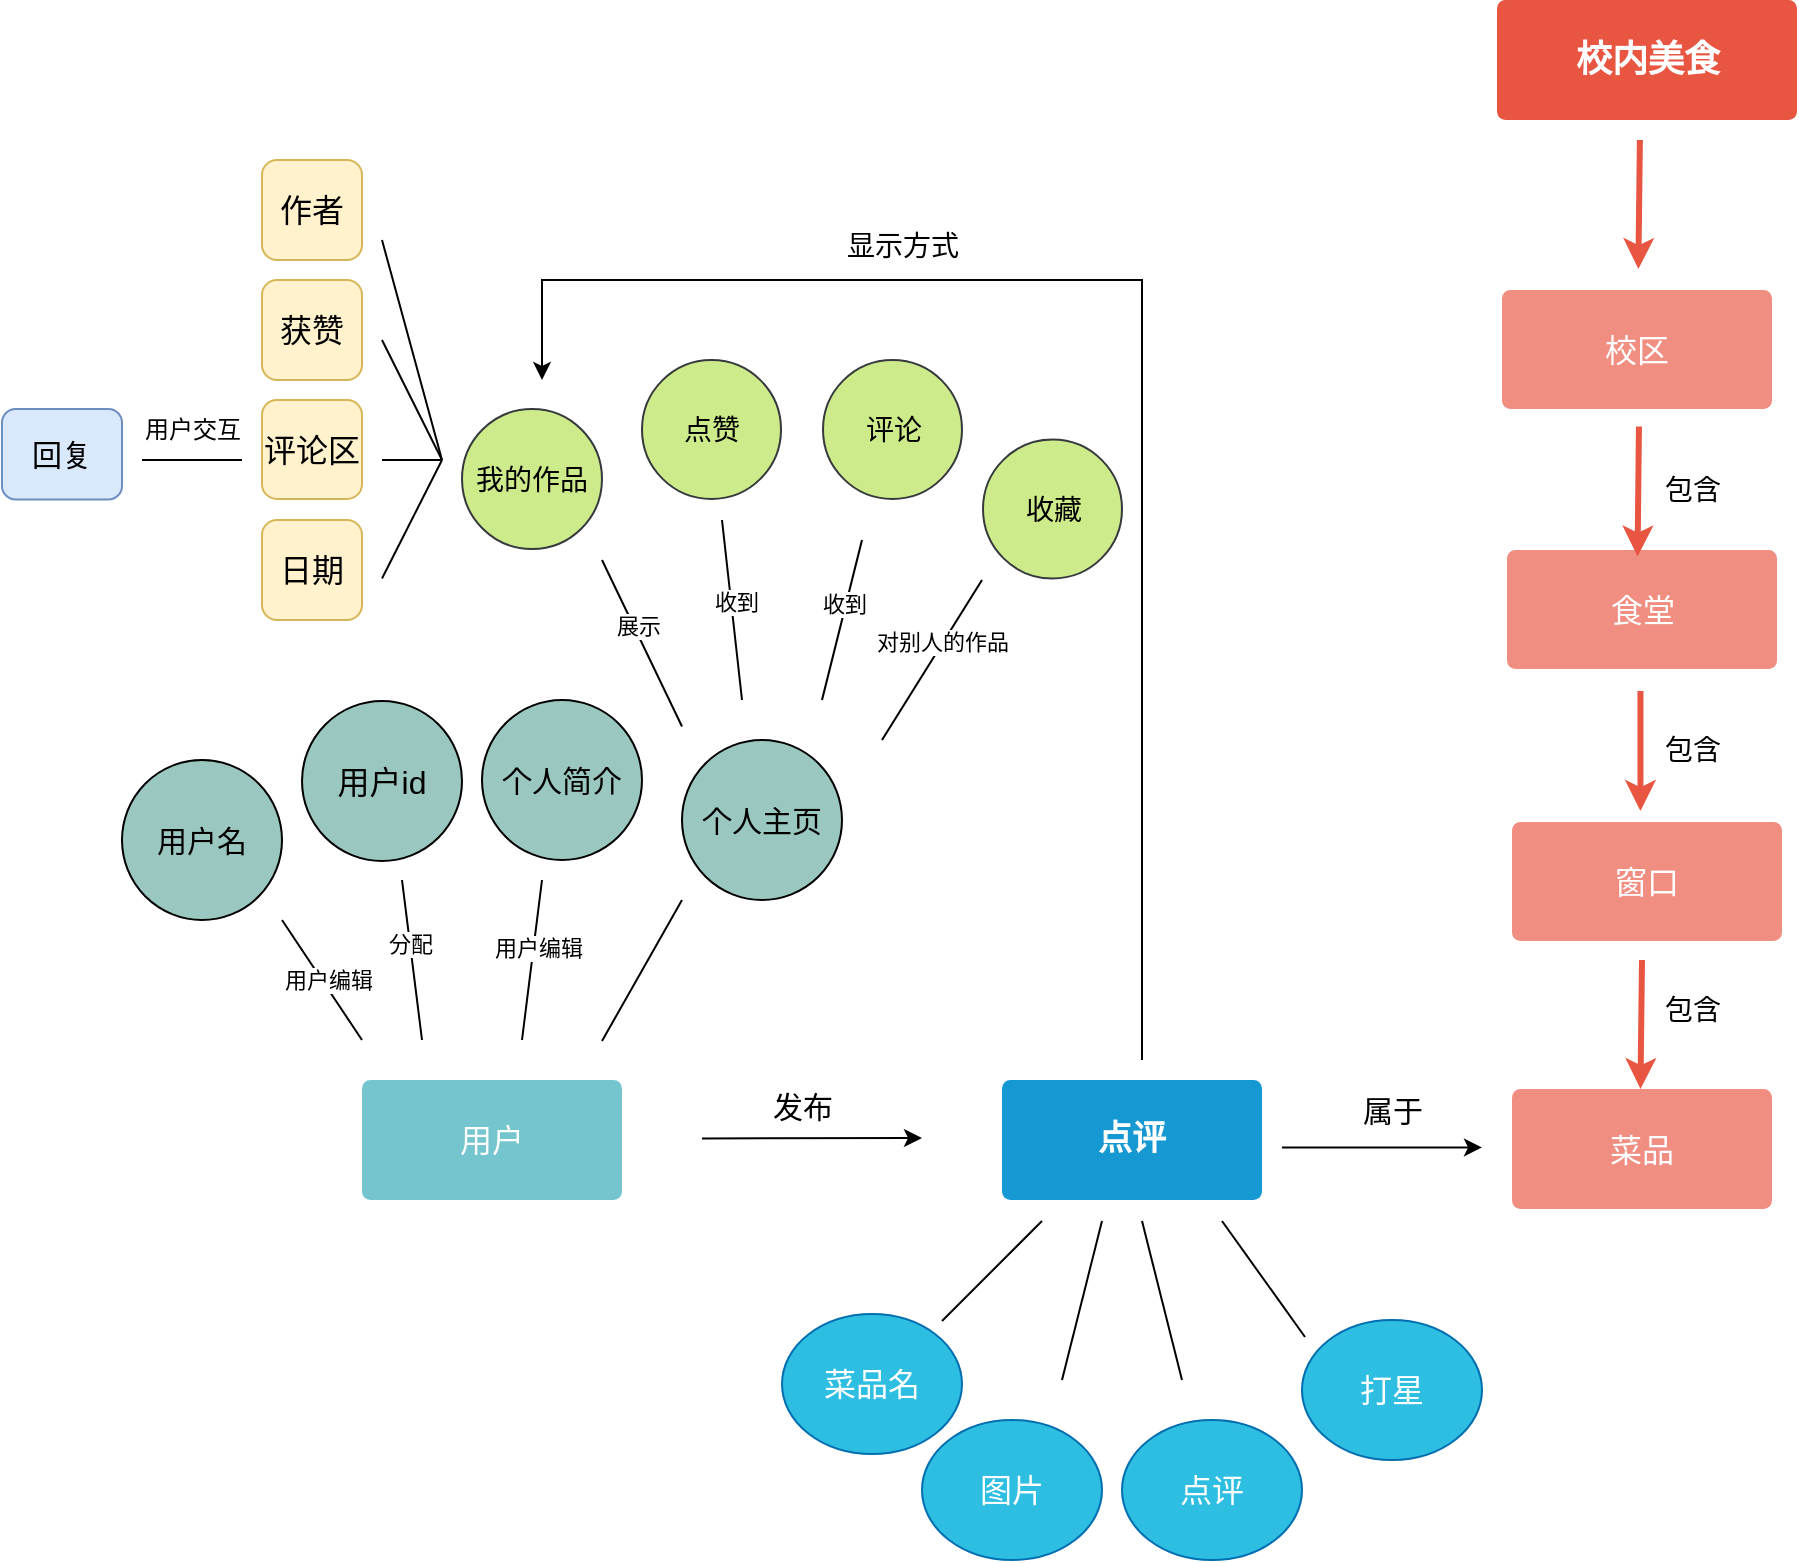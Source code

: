 <mxfile version="24.8.6">
  <diagram id="6a731a19-8d31-9384-78a2-239565b7b9f0" name="Page-1">
    <mxGraphModel dx="2751" dy="942" grid="1" gridSize="10" guides="1" tooltips="1" connect="1" arrows="1" fold="1" page="1" pageScale="1" pageWidth="1169" pageHeight="827" background="none" math="0" shadow="0">
      <root>
        <mxCell id="0" />
        <mxCell id="1" parent="0" />
        <mxCell id="1750" value="" style="edgeStyle=none;rounded=1;jumpStyle=none;html=1;shadow=0;labelBackgroundColor=none;startArrow=none;startFill=0;jettySize=auto;orthogonalLoop=1;strokeColor=#E85642;strokeWidth=3;fontFamily=Helvetica;fontSize=14;fontColor=#FFFFFF;spacing=5;fontStyle=1;fillColor=#b0e3e6;" parent="1" edge="1">
          <mxGeometry relative="1" as="geometry">
            <mxPoint x="290" y="580" as="sourcePoint" />
            <mxPoint x="289.23" y="644.5" as="targetPoint" />
            <Array as="points" />
          </mxGeometry>
        </mxCell>
        <mxCell id="1753" value="&lt;font style=&quot;font-size: 18px;&quot;&gt;校内美食&lt;/font&gt;" style="rounded=1;whiteSpace=wrap;html=1;shadow=0;labelBackgroundColor=none;strokeColor=none;strokeWidth=3;fillColor=#e85642;fontFamily=Helvetica;fontSize=14;fontColor=#FFFFFF;align=center;spacing=5;fontStyle=1;arcSize=7;perimeterSpacing=2;" parent="1" vertex="1">
          <mxGeometry x="217.5" y="100" width="150" height="60" as="geometry" />
        </mxCell>
        <mxCell id="1756" value="&lt;font style=&quot;font-size: 16px;&quot;&gt;菜品&lt;/font&gt;" style="rounded=1;whiteSpace=wrap;html=1;shadow=0;labelBackgroundColor=none;strokeColor=none;strokeWidth=3;fillColor=#f08e81;fontFamily=Helvetica;fontSize=14;fontColor=#FFFFFF;align=center;spacing=5;fontStyle=0;arcSize=7;perimeterSpacing=2;" parent="1" vertex="1">
          <mxGeometry x="225" y="644.5" width="130" height="60" as="geometry" />
        </mxCell>
        <mxCell id="1760" value="&lt;font style=&quot;font-size: 17px;&quot;&gt;点评&lt;/font&gt;" style="rounded=1;whiteSpace=wrap;html=1;shadow=0;labelBackgroundColor=none;strokeColor=none;strokeWidth=3;fillColor=#1699d3;fontFamily=Helvetica;fontSize=14;fontColor=#FFFFFF;align=center;spacing=5;fontStyle=1;arcSize=7;perimeterSpacing=2;" parent="1" vertex="1">
          <mxGeometry x="-30" y="640" width="130" height="60" as="geometry" />
        </mxCell>
        <mxCell id="3EGEGjM4T-hzFkaTamQp-1779" value="&lt;font style=&quot;font-size: 16px;&quot;&gt;窗口&lt;/font&gt;" style="rounded=1;whiteSpace=wrap;html=1;shadow=0;labelBackgroundColor=none;strokeColor=none;strokeWidth=3;fillColor=#f08e81;fontFamily=Helvetica;fontSize=14;fontColor=#FFFFFF;align=center;spacing=5;fontStyle=0;arcSize=7;perimeterSpacing=2;" vertex="1" parent="1">
          <mxGeometry x="225" y="511" width="135" height="59.5" as="geometry" />
        </mxCell>
        <mxCell id="3EGEGjM4T-hzFkaTamQp-1782" value="" style="edgeStyle=none;rounded=1;jumpStyle=none;html=1;shadow=0;labelBackgroundColor=none;startArrow=none;startFill=0;jettySize=auto;orthogonalLoop=1;strokeColor=#E85642;strokeWidth=3;fontFamily=Helvetica;fontSize=14;fontColor=#FFFFFF;spacing=5;fontStyle=1;fillColor=#b0e3e6;" edge="1" parent="1">
          <mxGeometry relative="1" as="geometry">
            <mxPoint x="289.23" y="445.5" as="sourcePoint" />
            <mxPoint x="289.23" y="505.5" as="targetPoint" />
          </mxGeometry>
        </mxCell>
        <mxCell id="3EGEGjM4T-hzFkaTamQp-1795" value="" style="endArrow=none;html=1;rounded=0;" edge="1" parent="1">
          <mxGeometry width="50" height="50" relative="1" as="geometry">
            <mxPoint x="-60" y="760.5" as="sourcePoint" />
            <mxPoint x="-10" y="710.5" as="targetPoint" />
          </mxGeometry>
        </mxCell>
        <mxCell id="3EGEGjM4T-hzFkaTamQp-1796" value="" style="endArrow=none;html=1;rounded=0;" edge="1" parent="1">
          <mxGeometry width="50" height="50" relative="1" as="geometry">
            <mxPoint y="790" as="sourcePoint" />
            <mxPoint x="20" y="710.5" as="targetPoint" />
          </mxGeometry>
        </mxCell>
        <mxCell id="3EGEGjM4T-hzFkaTamQp-1797" value="" style="endArrow=none;html=1;rounded=0;" edge="1" parent="1">
          <mxGeometry width="50" height="50" relative="1" as="geometry">
            <mxPoint x="60" y="790" as="sourcePoint" />
            <mxPoint x="40" y="710.5" as="targetPoint" />
          </mxGeometry>
        </mxCell>
        <mxCell id="3EGEGjM4T-hzFkaTamQp-1798" value="" style="endArrow=none;html=1;rounded=0;entryX=0.75;entryY=1;entryDx=0;entryDy=0;" edge="1" parent="1">
          <mxGeometry width="50" height="50" relative="1" as="geometry">
            <mxPoint x="121.5" y="768.5" as="sourcePoint" />
            <mxPoint x="80.0" y="710.5" as="targetPoint" />
          </mxGeometry>
        </mxCell>
        <mxCell id="3EGEGjM4T-hzFkaTamQp-1799" value="&lt;font style=&quot;font-size: 16px;&quot;&gt;菜品名&lt;/font&gt;" style="ellipse;whiteSpace=wrap;html=1;fillColor=#2DBEE2;strokeColor=#006EAF;fontColor=#ffffff;" vertex="1" parent="1">
          <mxGeometry x="-140" y="757" width="90" height="70" as="geometry" />
        </mxCell>
        <mxCell id="3EGEGjM4T-hzFkaTamQp-1800" value="&lt;span style=&quot;font-size: 16px;&quot;&gt;图片&lt;/span&gt;" style="ellipse;whiteSpace=wrap;html=1;fillColor=#2DBEE2;strokeColor=#006EAF;fontColor=#ffffff;" vertex="1" parent="1">
          <mxGeometry x="-70" y="810" width="90" height="70" as="geometry" />
        </mxCell>
        <mxCell id="3EGEGjM4T-hzFkaTamQp-1801" value="&lt;span style=&quot;font-size: 16px;&quot;&gt;点评&lt;/span&gt;" style="ellipse;whiteSpace=wrap;html=1;fillColor=#2DBEE2;strokeColor=#006EAF;fontColor=#ffffff;" vertex="1" parent="1">
          <mxGeometry x="30" y="810" width="90" height="70" as="geometry" />
        </mxCell>
        <mxCell id="3EGEGjM4T-hzFkaTamQp-1802" value="&lt;span style=&quot;font-size: 16px;&quot;&gt;打星&lt;/span&gt;" style="ellipse;whiteSpace=wrap;html=1;fillColor=#2DBEE2;strokeColor=#006EAF;fontColor=#ffffff;" vertex="1" parent="1">
          <mxGeometry x="120" y="760" width="90" height="70" as="geometry" />
        </mxCell>
        <mxCell id="3EGEGjM4T-hzFkaTamQp-1803" value="&lt;font style=&quot;font-size: 16px;&quot;&gt;用户&lt;/font&gt;" style="rounded=1;whiteSpace=wrap;html=1;shadow=0;labelBackgroundColor=none;strokeColor=none;strokeWidth=3;fillColor=#75C5CE;fontFamily=Helvetica;fontSize=14;fontColor=#FFFFFF;align=center;spacing=5;fontStyle=0;arcSize=7;perimeterSpacing=2;" vertex="1" parent="1">
          <mxGeometry x="-350" y="640" width="130" height="60" as="geometry" />
        </mxCell>
        <mxCell id="3EGEGjM4T-hzFkaTamQp-1804" value="" style="endArrow=none;html=1;rounded=0;" edge="1" parent="1">
          <mxGeometry width="50" height="50" relative="1" as="geometry">
            <mxPoint x="-230" y="620.5" as="sourcePoint" />
            <mxPoint x="-190" y="550" as="targetPoint" />
          </mxGeometry>
        </mxCell>
        <mxCell id="3EGEGjM4T-hzFkaTamQp-1805" value="" style="endArrow=none;html=1;rounded=0;" edge="1" parent="1">
          <mxGeometry width="50" height="50" relative="1" as="geometry">
            <mxPoint x="-270" y="620" as="sourcePoint" />
            <mxPoint x="-260" y="540" as="targetPoint" />
          </mxGeometry>
        </mxCell>
        <mxCell id="3EGEGjM4T-hzFkaTamQp-1877" value="用户编辑" style="edgeLabel;html=1;align=center;verticalAlign=middle;resizable=0;points=[];" vertex="1" connectable="0" parent="3EGEGjM4T-hzFkaTamQp-1805">
          <mxGeometry x="0.196" y="-2" relative="1" as="geometry">
            <mxPoint y="1" as="offset" />
          </mxGeometry>
        </mxCell>
        <mxCell id="3EGEGjM4T-hzFkaTamQp-1806" value="" style="endArrow=none;html=1;rounded=0;" edge="1" parent="1">
          <mxGeometry width="50" height="50" relative="1" as="geometry">
            <mxPoint x="-320" y="620" as="sourcePoint" />
            <mxPoint x="-330" y="540" as="targetPoint" />
          </mxGeometry>
        </mxCell>
        <mxCell id="3EGEGjM4T-hzFkaTamQp-1874" value="分配" style="edgeLabel;html=1;align=center;verticalAlign=middle;resizable=0;points=[];" vertex="1" connectable="0" parent="3EGEGjM4T-hzFkaTamQp-1806">
          <mxGeometry x="0.189" relative="1" as="geometry">
            <mxPoint y="-1" as="offset" />
          </mxGeometry>
        </mxCell>
        <mxCell id="3EGEGjM4T-hzFkaTamQp-1807" value="" style="endArrow=none;html=1;rounded=0;" edge="1" parent="1">
          <mxGeometry width="50" height="50" relative="1" as="geometry">
            <mxPoint x="-350" y="620" as="sourcePoint" />
            <mxPoint x="-390" y="560" as="targetPoint" />
          </mxGeometry>
        </mxCell>
        <mxCell id="3EGEGjM4T-hzFkaTamQp-1878" value="用户编辑" style="edgeLabel;html=1;align=center;verticalAlign=middle;resizable=0;points=[];" vertex="1" connectable="0" parent="3EGEGjM4T-hzFkaTamQp-1807">
          <mxGeometry x="-0.011" y="-3" relative="1" as="geometry">
            <mxPoint y="1" as="offset" />
          </mxGeometry>
        </mxCell>
        <mxCell id="3EGEGjM4T-hzFkaTamQp-1808" value="&lt;font style=&quot;font-size: 15px;&quot;&gt;用户名&lt;/font&gt;" style="ellipse;whiteSpace=wrap;html=1;fillColor=#9AC7BF;" vertex="1" parent="1">
          <mxGeometry x="-470" y="480" width="80" height="80" as="geometry" />
        </mxCell>
        <mxCell id="3EGEGjM4T-hzFkaTamQp-1809" value="&lt;font style=&quot;font-size: 16px;&quot;&gt;用户id&lt;/font&gt;" style="ellipse;whiteSpace=wrap;html=1;fillColor=#9AC7BF;" vertex="1" parent="1">
          <mxGeometry x="-380" y="450.5" width="80" height="80" as="geometry" />
        </mxCell>
        <mxCell id="3EGEGjM4T-hzFkaTamQp-1810" value="&lt;span style=&quot;font-size: 15px;&quot;&gt;个人简介&lt;/span&gt;" style="ellipse;whiteSpace=wrap;html=1;fillColor=#9AC7BF;" vertex="1" parent="1">
          <mxGeometry x="-290" y="450" width="80" height="80" as="geometry" />
        </mxCell>
        <mxCell id="3EGEGjM4T-hzFkaTamQp-1811" value="&lt;span style=&quot;font-size: 15px;&quot;&gt;个人主页&lt;/span&gt;" style="ellipse;whiteSpace=wrap;html=1;fillColor=#9AC7BF;" vertex="1" parent="1">
          <mxGeometry x="-190" y="470" width="80" height="80" as="geometry" />
        </mxCell>
        <mxCell id="3EGEGjM4T-hzFkaTamQp-1812" value="" style="endArrow=none;html=1;rounded=0;" edge="1" parent="1">
          <mxGeometry width="50" height="50" relative="1" as="geometry">
            <mxPoint x="-190" y="463.25" as="sourcePoint" />
            <mxPoint x="-230" y="380" as="targetPoint" />
          </mxGeometry>
        </mxCell>
        <mxCell id="3EGEGjM4T-hzFkaTamQp-1872" value="展示" style="edgeLabel;html=1;align=center;verticalAlign=middle;resizable=0;points=[];" vertex="1" connectable="0" parent="3EGEGjM4T-hzFkaTamQp-1812">
          <mxGeometry x="0.207" y="-1" relative="1" as="geometry">
            <mxPoint x="1" as="offset" />
          </mxGeometry>
        </mxCell>
        <mxCell id="3EGEGjM4T-hzFkaTamQp-1817" value="" style="endArrow=none;html=1;rounded=0;" edge="1" parent="1">
          <mxGeometry width="50" height="50" relative="1" as="geometry">
            <mxPoint x="-160" y="450" as="sourcePoint" />
            <mxPoint x="-170" y="360" as="targetPoint" />
          </mxGeometry>
        </mxCell>
        <mxCell id="3EGEGjM4T-hzFkaTamQp-1870" value="收到" style="edgeLabel;html=1;align=center;verticalAlign=middle;resizable=0;points=[];" vertex="1" connectable="0" parent="3EGEGjM4T-hzFkaTamQp-1817">
          <mxGeometry x="0.114" y="-2" relative="1" as="geometry">
            <mxPoint y="1" as="offset" />
          </mxGeometry>
        </mxCell>
        <mxCell id="3EGEGjM4T-hzFkaTamQp-1818" value="" style="endArrow=none;html=1;rounded=0;" edge="1" parent="1">
          <mxGeometry width="50" height="50" relative="1" as="geometry">
            <mxPoint x="-120" y="450" as="sourcePoint" />
            <mxPoint x="-100" y="370" as="targetPoint" />
          </mxGeometry>
        </mxCell>
        <mxCell id="3EGEGjM4T-hzFkaTamQp-1871" value="收到" style="edgeLabel;html=1;align=center;verticalAlign=middle;resizable=0;points=[];" vertex="1" connectable="0" parent="3EGEGjM4T-hzFkaTamQp-1818">
          <mxGeometry x="0.161" y="1" relative="1" as="geometry">
            <mxPoint y="-1" as="offset" />
          </mxGeometry>
        </mxCell>
        <mxCell id="3EGEGjM4T-hzFkaTamQp-1819" value="" style="endArrow=none;html=1;rounded=0;" edge="1" parent="1">
          <mxGeometry width="50" height="50" relative="1" as="geometry">
            <mxPoint x="-90" y="470" as="sourcePoint" />
            <mxPoint x="-40" y="390" as="targetPoint" />
          </mxGeometry>
        </mxCell>
        <mxCell id="3EGEGjM4T-hzFkaTamQp-1873" value="对别人的作品" style="edgeLabel;html=1;align=center;verticalAlign=middle;resizable=0;points=[];" vertex="1" connectable="0" parent="3EGEGjM4T-hzFkaTamQp-1819">
          <mxGeometry x="0.206" relative="1" as="geometry">
            <mxPoint y="-1" as="offset" />
          </mxGeometry>
        </mxCell>
        <mxCell id="3EGEGjM4T-hzFkaTamQp-1820" value="&lt;font style=&quot;font-size: 14px;&quot;&gt;点赞&lt;/font&gt;" style="ellipse;whiteSpace=wrap;html=1;aspect=fixed;fillColor=#cdeb8b;strokeColor=#36393d;" vertex="1" parent="1">
          <mxGeometry x="-210" y="280" width="69.5" height="69.5" as="geometry" />
        </mxCell>
        <mxCell id="3EGEGjM4T-hzFkaTamQp-1821" value="&lt;font style=&quot;font-size: 14px;&quot;&gt;收藏&lt;/font&gt;" style="ellipse;whiteSpace=wrap;html=1;aspect=fixed;fillColor=#cdeb8b;strokeColor=#36393d;" vertex="1" parent="1">
          <mxGeometry x="-39.5" y="319.75" width="69.5" height="69.5" as="geometry" />
        </mxCell>
        <mxCell id="3EGEGjM4T-hzFkaTamQp-1822" value="&lt;font style=&quot;font-size: 14px;&quot;&gt;评论&lt;/font&gt;" style="ellipse;whiteSpace=wrap;html=1;aspect=fixed;fillColor=#cdeb8b;strokeColor=#36393d;" vertex="1" parent="1">
          <mxGeometry x="-119.5" y="280" width="69.5" height="69.5" as="geometry" />
        </mxCell>
        <mxCell id="3EGEGjM4T-hzFkaTamQp-1823" value="&lt;font style=&quot;font-size: 14px;&quot;&gt;我的作品&lt;/font&gt;" style="ellipse;whiteSpace=wrap;html=1;aspect=fixed;fillColor=#cdeb8b;strokeColor=#36393d;" vertex="1" parent="1">
          <mxGeometry x="-300" y="304.5" width="70" height="70" as="geometry" />
        </mxCell>
        <mxCell id="3EGEGjM4T-hzFkaTamQp-1824" value="" style="endArrow=classic;html=1;rounded=0;" edge="1" parent="1">
          <mxGeometry width="50" height="50" relative="1" as="geometry">
            <mxPoint x="110" y="673.73" as="sourcePoint" />
            <mxPoint x="210" y="673.73" as="targetPoint" />
          </mxGeometry>
        </mxCell>
        <mxCell id="3EGEGjM4T-hzFkaTamQp-1825" value="" style="endArrow=classic;html=1;rounded=0;" edge="1" parent="1">
          <mxGeometry width="50" height="50" relative="1" as="geometry">
            <mxPoint x="-180" y="669.23" as="sourcePoint" />
            <mxPoint x="-70" y="669" as="targetPoint" />
          </mxGeometry>
        </mxCell>
        <mxCell id="3EGEGjM4T-hzFkaTamQp-1826" value="&lt;font style=&quot;font-size: 15px;&quot;&gt;发布&lt;/font&gt;" style="text;html=1;align=center;verticalAlign=middle;resizable=0;points=[];autosize=1;strokeColor=none;fillColor=none;" vertex="1" parent="1">
          <mxGeometry x="-155" y="638" width="50" height="30" as="geometry" />
        </mxCell>
        <mxCell id="3EGEGjM4T-hzFkaTamQp-1827" value="&lt;font style=&quot;font-size: 15px;&quot;&gt;属于&lt;/font&gt;" style="text;html=1;align=center;verticalAlign=middle;resizable=0;points=[];autosize=1;strokeColor=none;fillColor=none;" vertex="1" parent="1">
          <mxGeometry x="140" y="640" width="50" height="30" as="geometry" />
        </mxCell>
        <mxCell id="3EGEGjM4T-hzFkaTamQp-1828" value="&lt;font style=&quot;font-size: 14px;&quot;&gt;包含&lt;/font&gt;" style="text;html=1;align=center;verticalAlign=middle;resizable=0;points=[];autosize=1;strokeColor=none;fillColor=none;" vertex="1" parent="1">
          <mxGeometry x="290" y="460" width="50" height="30" as="geometry" />
        </mxCell>
        <mxCell id="3EGEGjM4T-hzFkaTamQp-1829" value="&lt;font style=&quot;font-size: 14px;&quot;&gt;包含&lt;/font&gt;" style="text;html=1;align=center;verticalAlign=middle;resizable=0;points=[];autosize=1;strokeColor=none;fillColor=none;" vertex="1" parent="1">
          <mxGeometry x="290" y="590" width="50" height="30" as="geometry" />
        </mxCell>
        <mxCell id="3EGEGjM4T-hzFkaTamQp-1831" value="&lt;font style=&quot;font-size: 16px;&quot;&gt;食堂&lt;/font&gt;" style="rounded=1;whiteSpace=wrap;html=1;shadow=0;labelBackgroundColor=none;strokeColor=none;strokeWidth=3;fillColor=#f08e81;fontFamily=Helvetica;fontSize=14;fontColor=#FFFFFF;align=center;spacing=5;fontStyle=0;arcSize=7;perimeterSpacing=2;" vertex="1" parent="1">
          <mxGeometry x="222.5" y="375" width="135" height="59.5" as="geometry" />
        </mxCell>
        <mxCell id="3EGEGjM4T-hzFkaTamQp-1832" value="" style="edgeStyle=none;rounded=1;jumpStyle=none;html=1;shadow=0;labelBackgroundColor=none;startArrow=none;startFill=0;jettySize=auto;orthogonalLoop=1;strokeColor=#E85642;strokeWidth=3;fontFamily=Helvetica;fontSize=14;fontColor=#FFFFFF;spacing=5;fontStyle=1;fillColor=#b0e3e6;" edge="1" parent="1">
          <mxGeometry relative="1" as="geometry">
            <mxPoint x="288.47" y="313.25" as="sourcePoint" />
            <mxPoint x="287.78" y="378.25" as="targetPoint" />
            <Array as="points" />
          </mxGeometry>
        </mxCell>
        <mxCell id="3EGEGjM4T-hzFkaTamQp-1833" value="&lt;font style=&quot;font-size: 14px;&quot;&gt;包含&lt;/font&gt;" style="text;html=1;align=center;verticalAlign=middle;resizable=0;points=[];autosize=1;strokeColor=none;fillColor=none;" vertex="1" parent="1">
          <mxGeometry x="290" y="330" width="50" height="30" as="geometry" />
        </mxCell>
        <mxCell id="3EGEGjM4T-hzFkaTamQp-1841" value="&lt;span style=&quot;font-size: 16px;&quot;&gt;校区&lt;/span&gt;" style="rounded=1;whiteSpace=wrap;html=1;shadow=0;labelBackgroundColor=none;strokeColor=none;strokeWidth=3;fillColor=#f08e81;fontFamily=Helvetica;fontSize=14;fontColor=#FFFFFF;align=center;spacing=5;fontStyle=0;arcSize=7;perimeterSpacing=2;" vertex="1" parent="1">
          <mxGeometry x="220" y="245" width="135" height="59.5" as="geometry" />
        </mxCell>
        <mxCell id="3EGEGjM4T-hzFkaTamQp-1843" value="" style="edgeStyle=none;rounded=1;jumpStyle=none;html=1;shadow=0;labelBackgroundColor=none;startArrow=none;startFill=0;jettySize=auto;orthogonalLoop=1;strokeColor=#E85642;strokeWidth=3;fontFamily=Helvetica;fontSize=14;fontColor=#FFFFFF;spacing=5;fontStyle=1;fillColor=#b0e3e6;" edge="1" parent="1">
          <mxGeometry relative="1" as="geometry">
            <mxPoint x="288.95" y="170" as="sourcePoint" />
            <mxPoint x="288.18" y="234.5" as="targetPoint" />
            <Array as="points" />
          </mxGeometry>
        </mxCell>
        <mxCell id="3EGEGjM4T-hzFkaTamQp-1845" value="&lt;span style=&quot;font-size: 16px;&quot;&gt;评论区&lt;/span&gt;" style="rounded=1;whiteSpace=wrap;html=1;fillColor=#fff2cc;strokeColor=#d6b656;direction=south;" vertex="1" parent="1">
          <mxGeometry x="-400" y="300" width="50" height="49.5" as="geometry" />
        </mxCell>
        <mxCell id="3EGEGjM4T-hzFkaTamQp-1848" value="&lt;font style=&quot;font-size: 16px;&quot;&gt;日期&lt;/font&gt;" style="rounded=1;whiteSpace=wrap;html=1;fillColor=#fff2cc;strokeColor=#d6b656;" vertex="1" parent="1">
          <mxGeometry x="-400" y="360" width="50" height="50" as="geometry" />
        </mxCell>
        <mxCell id="3EGEGjM4T-hzFkaTamQp-1849" value="&lt;span style=&quot;font-size: 16px;&quot;&gt;获赞&lt;/span&gt;" style="rounded=1;whiteSpace=wrap;html=1;fillColor=#fff2cc;strokeColor=#d6b656;" vertex="1" parent="1">
          <mxGeometry x="-400" y="240" width="50" height="50" as="geometry" />
        </mxCell>
        <mxCell id="3EGEGjM4T-hzFkaTamQp-1850" value="&lt;font style=&quot;font-size: 16px;&quot;&gt;作者&lt;/font&gt;" style="rounded=1;whiteSpace=wrap;html=1;fillColor=#fff2cc;strokeColor=#d6b656;" vertex="1" parent="1">
          <mxGeometry x="-400" y="180" width="50" height="50" as="geometry" />
        </mxCell>
        <mxCell id="3EGEGjM4T-hzFkaTamQp-1857" value="" style="endArrow=classic;html=1;rounded=0;" edge="1" parent="1">
          <mxGeometry width="50" height="50" relative="1" as="geometry">
            <mxPoint x="40" y="630" as="sourcePoint" />
            <mxPoint x="-260" y="290" as="targetPoint" />
            <Array as="points">
              <mxPoint x="40" y="240" />
              <mxPoint x="-260" y="240" />
            </Array>
          </mxGeometry>
        </mxCell>
        <mxCell id="3EGEGjM4T-hzFkaTamQp-1858" value="&lt;font style=&quot;font-size: 14px;&quot;&gt;显示方式&lt;/font&gt;" style="text;html=1;align=center;verticalAlign=middle;resizable=0;points=[];autosize=1;strokeColor=none;fillColor=none;" vertex="1" parent="1">
          <mxGeometry x="-120" y="208" width="80" height="30" as="geometry" />
        </mxCell>
        <mxCell id="3EGEGjM4T-hzFkaTamQp-1859" value="" style="endArrow=none;html=1;rounded=0;" edge="1" parent="1">
          <mxGeometry width="50" height="50" relative="1" as="geometry">
            <mxPoint x="-310" y="330" as="sourcePoint" />
            <mxPoint x="-340" y="220" as="targetPoint" />
          </mxGeometry>
        </mxCell>
        <mxCell id="3EGEGjM4T-hzFkaTamQp-1860" value="" style="endArrow=none;html=1;rounded=0;" edge="1" parent="1">
          <mxGeometry width="50" height="50" relative="1" as="geometry">
            <mxPoint x="-310" y="330" as="sourcePoint" />
            <mxPoint x="-340" y="389.25" as="targetPoint" />
          </mxGeometry>
        </mxCell>
        <mxCell id="3EGEGjM4T-hzFkaTamQp-1861" value="" style="endArrow=none;html=1;rounded=0;" edge="1" parent="1">
          <mxGeometry width="50" height="50" relative="1" as="geometry">
            <mxPoint x="-310" y="330" as="sourcePoint" />
            <mxPoint x="-340" y="330" as="targetPoint" />
          </mxGeometry>
        </mxCell>
        <mxCell id="3EGEGjM4T-hzFkaTamQp-1862" value="" style="endArrow=none;html=1;rounded=0;" edge="1" parent="1">
          <mxGeometry width="50" height="50" relative="1" as="geometry">
            <mxPoint x="-310" y="330" as="sourcePoint" />
            <mxPoint x="-340" y="270" as="targetPoint" />
          </mxGeometry>
        </mxCell>
        <mxCell id="3EGEGjM4T-hzFkaTamQp-1867" value="&lt;font style=&quot;font-size: 15px;&quot;&gt;回复&lt;/font&gt;" style="rounded=1;whiteSpace=wrap;html=1;fillColor=#dae8fc;strokeColor=#6c8ebf;" vertex="1" parent="1">
          <mxGeometry x="-530" y="304.5" width="60" height="45.25" as="geometry" />
        </mxCell>
        <mxCell id="3EGEGjM4T-hzFkaTamQp-1868" value="" style="endArrow=none;html=1;rounded=0;" edge="1" parent="1">
          <mxGeometry width="50" height="50" relative="1" as="geometry">
            <mxPoint x="-460" y="330" as="sourcePoint" />
            <mxPoint x="-410" y="330" as="targetPoint" />
          </mxGeometry>
        </mxCell>
        <mxCell id="3EGEGjM4T-hzFkaTamQp-1869" value="用户交互" style="text;html=1;align=center;verticalAlign=middle;resizable=0;points=[];autosize=1;strokeColor=none;fillColor=none;" vertex="1" parent="1">
          <mxGeometry x="-470" y="300" width="70" height="30" as="geometry" />
        </mxCell>
      </root>
    </mxGraphModel>
  </diagram>
</mxfile>
